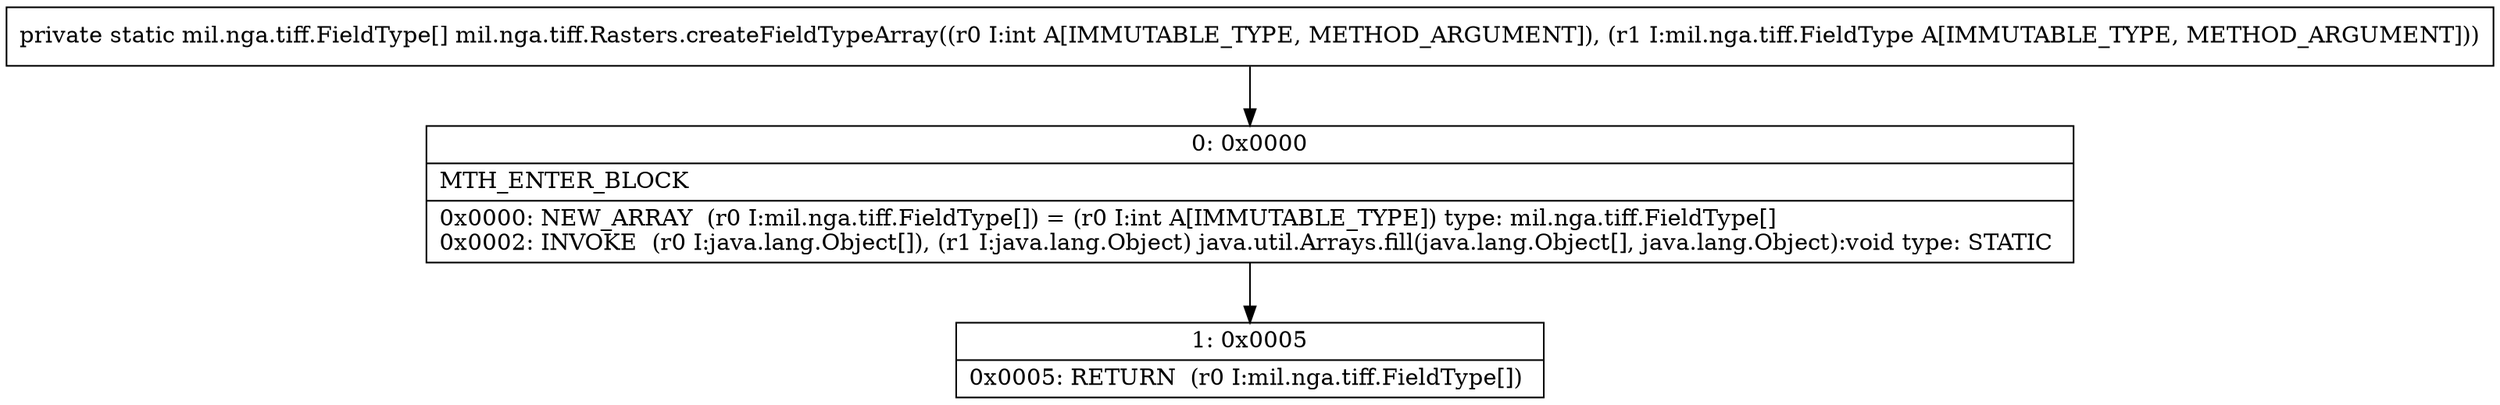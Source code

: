 digraph "CFG formil.nga.tiff.Rasters.createFieldTypeArray(ILmil\/nga\/tiff\/FieldType;)[Lmil\/nga\/tiff\/FieldType;" {
Node_0 [shape=record,label="{0\:\ 0x0000|MTH_ENTER_BLOCK\l|0x0000: NEW_ARRAY  (r0 I:mil.nga.tiff.FieldType[]) = (r0 I:int A[IMMUTABLE_TYPE]) type: mil.nga.tiff.FieldType[] \l0x0002: INVOKE  (r0 I:java.lang.Object[]), (r1 I:java.lang.Object) java.util.Arrays.fill(java.lang.Object[], java.lang.Object):void type: STATIC \l}"];
Node_1 [shape=record,label="{1\:\ 0x0005|0x0005: RETURN  (r0 I:mil.nga.tiff.FieldType[]) \l}"];
MethodNode[shape=record,label="{private static mil.nga.tiff.FieldType[] mil.nga.tiff.Rasters.createFieldTypeArray((r0 I:int A[IMMUTABLE_TYPE, METHOD_ARGUMENT]), (r1 I:mil.nga.tiff.FieldType A[IMMUTABLE_TYPE, METHOD_ARGUMENT])) }"];
MethodNode -> Node_0;
Node_0 -> Node_1;
}

